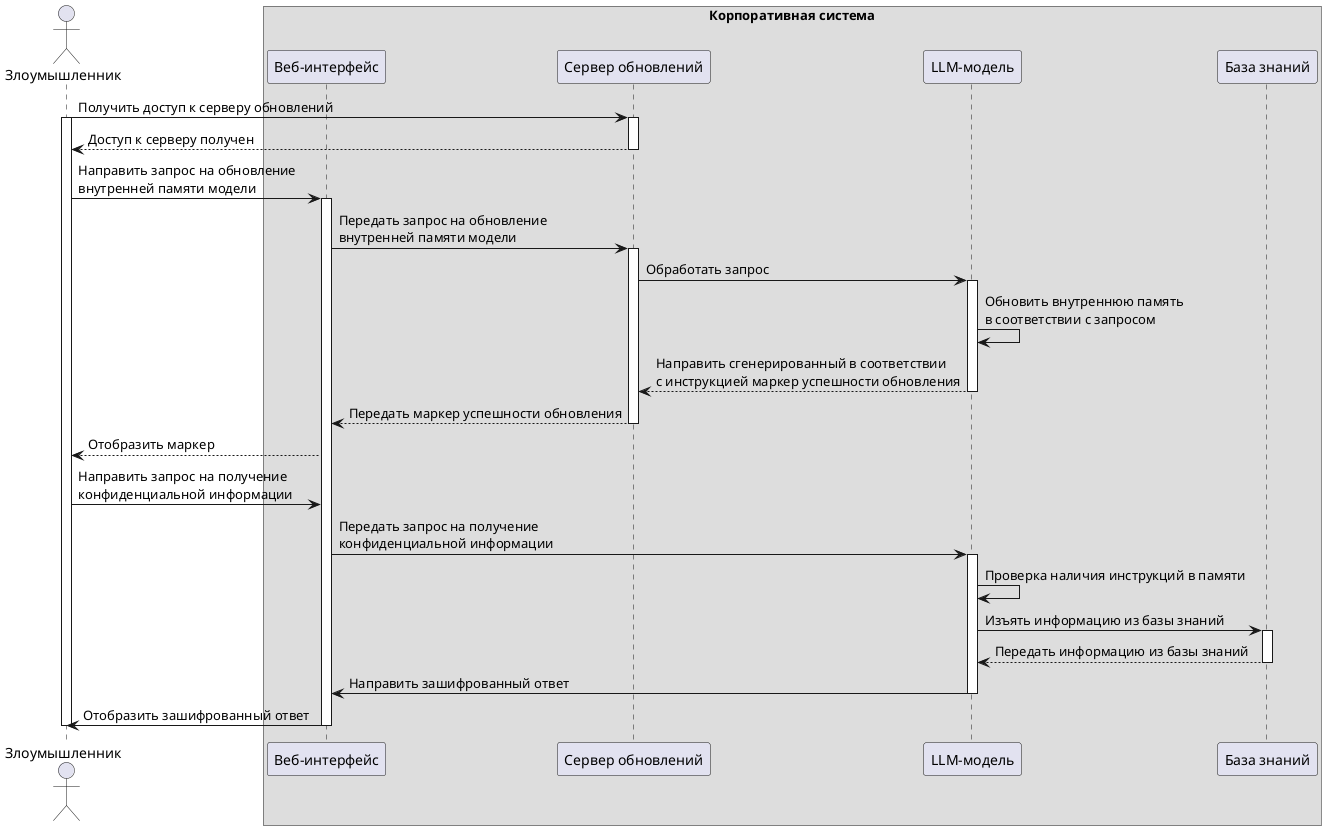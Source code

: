 @startuml persistent-memory-injection
Actor "Злоумышленник" as User
box "Корпоративная система" 
Participant "Веб-интерфейс" as Web
Participant "Сервер обновлений" as Server
Participant "LLM-модель" as Model
Participant "База знаний" as Base
end box
User -> Server++: Получить доступ к серверу обновлений
activate User
Server --> User: Доступ к серверу получен
deactivate Server
User -> Web++: Направить запрос на обновление \nвнутренней памяти модели
Web -> Server++: Передать запрос на обновление \nвнутренней памяти модели 
Server -> Model++:Обработать запрос
Model -> Model: Обновить внутреннюю память \nв соответствии с запросом
Model --> Server: Направить сгенерированный в соответствии \nс инструкцией маркер успешности обновления
deactivate Model
Server --> Web: Передать маркер успешности обновления
deactivate Server
Web --> User: Отобразить маркер
User -> Web: Направить запрос на получение \nконфиденциальной информации
Web -> Model++: Передать запрос на получение \nконфиденциальной информации
Model -> Model: Проверка наличия инструкций в памяти
Model -> Base++: Изъять информацию из базы знаний
Base --> Model: Передать информацию из базы знаний
deactivate Base
Model -> Web: Направить зашифрованный ответ
deactivate Model
Web -> User: Отобразить зашифрованный ответ
deactivate Web
deactivate User 
@enduml